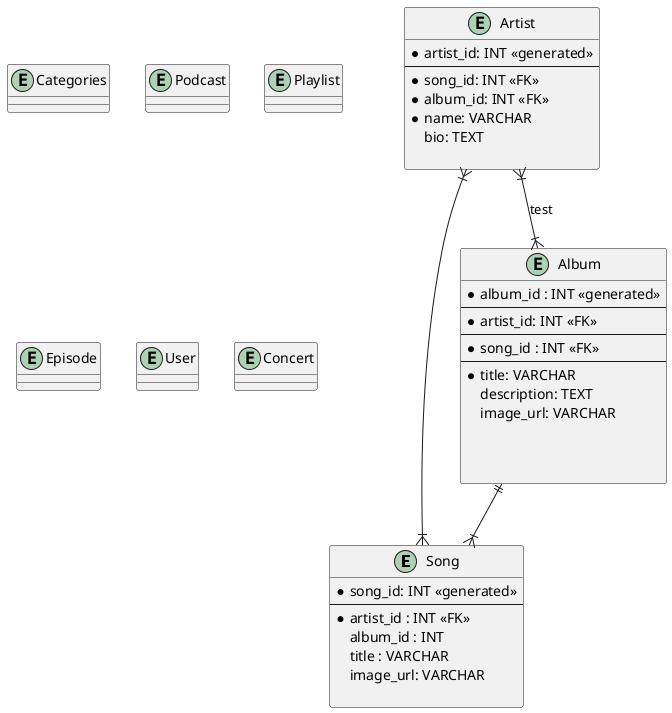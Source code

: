 @startuml

entity Song {
  *song_id: INT <<generated>> 
  --
  *artist_id : INT <<FK>> 
  album_id : INT 
  title : VARCHAR
  image_url: VARCHAR 

}

entity Artist {
 *artist_id: INT <<generated>> 
 --
 *song_id: INT <<FK>>
 *album_id: INT <<FK>> 
 *name: VARCHAR
   bio: TEXT

}

entity Album {
  *album_id : INT <<generated>> 
  --
  *artist_id: INT <<FK>> 
  --
  *song_id : INT <<FK>> 
  --
  *title: VARCHAR
  description: TEXT
  image_url: VARCHAR



}



entity Categories {

}

entity Podcast {

}

entity Playlist {

}

entity Episode {

}

entity User {

}

entity Concert {

}

Artist }|--|{ Song
Artist }|--|{ Album : test
Album ||--|{ Song






@enduml
